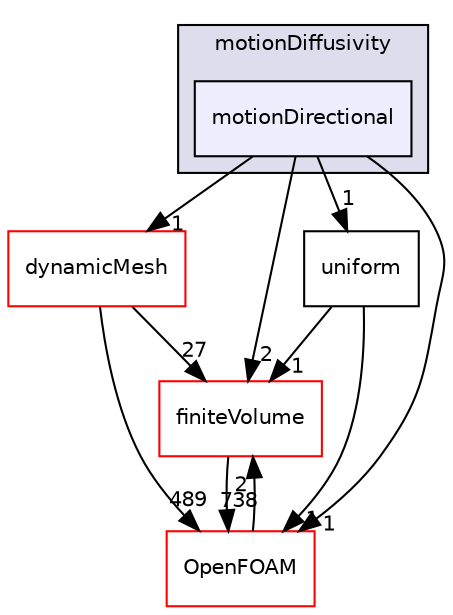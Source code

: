 digraph "src/fvMotionSolver/motionDiffusivity/motionDirectional" {
  bgcolor=transparent;
  compound=true
  node [ fontsize="10", fontname="Helvetica"];
  edge [ labelfontsize="10", labelfontname="Helvetica"];
  subgraph clusterdir_8ab94aa558c9b87721da8bbf3fb9229e {
    graph [ bgcolor="#ddddee", pencolor="black", label="motionDiffusivity" fontname="Helvetica", fontsize="10", URL="dir_8ab94aa558c9b87721da8bbf3fb9229e.html"]
  dir_0c0cb7ac47f3c9cd2535cd5f3aeaf71f [shape=box, label="motionDirectional", style="filled", fillcolor="#eeeeff", pencolor="black", URL="dir_0c0cb7ac47f3c9cd2535cd5f3aeaf71f.html"];
  }
  dir_9bd15774b555cf7259a6fa18f99fe99b [shape=box label="finiteVolume" color="red" URL="dir_9bd15774b555cf7259a6fa18f99fe99b.html"];
  dir_63742796c427c97a292c80f7db71da36 [shape=box label="dynamicMesh" color="red" URL="dir_63742796c427c97a292c80f7db71da36.html"];
  dir_c5473ff19b20e6ec4dfe5c310b3778a8 [shape=box label="OpenFOAM" color="red" URL="dir_c5473ff19b20e6ec4dfe5c310b3778a8.html"];
  dir_9ab4f326e917527a728683b764a3ad42 [shape=box label="uniform" URL="dir_9ab4f326e917527a728683b764a3ad42.html"];
  dir_9bd15774b555cf7259a6fa18f99fe99b->dir_c5473ff19b20e6ec4dfe5c310b3778a8 [headlabel="738", labeldistance=1.5 headhref="dir_000898_001898.html"];
  dir_63742796c427c97a292c80f7db71da36->dir_9bd15774b555cf7259a6fa18f99fe99b [headlabel="27", labeldistance=1.5 headhref="dir_000803_000898.html"];
  dir_63742796c427c97a292c80f7db71da36->dir_c5473ff19b20e6ec4dfe5c310b3778a8 [headlabel="489", labeldistance=1.5 headhref="dir_000803_001898.html"];
  dir_c5473ff19b20e6ec4dfe5c310b3778a8->dir_9bd15774b555cf7259a6fa18f99fe99b [headlabel="2", labeldistance=1.5 headhref="dir_001898_000898.html"];
  dir_0c0cb7ac47f3c9cd2535cd5f3aeaf71f->dir_9bd15774b555cf7259a6fa18f99fe99b [headlabel="2", labeldistance=1.5 headhref="dir_001305_000898.html"];
  dir_0c0cb7ac47f3c9cd2535cd5f3aeaf71f->dir_63742796c427c97a292c80f7db71da36 [headlabel="1", labeldistance=1.5 headhref="dir_001305_000803.html"];
  dir_0c0cb7ac47f3c9cd2535cd5f3aeaf71f->dir_c5473ff19b20e6ec4dfe5c310b3778a8 [headlabel="1", labeldistance=1.5 headhref="dir_001305_001898.html"];
  dir_0c0cb7ac47f3c9cd2535cd5f3aeaf71f->dir_9ab4f326e917527a728683b764a3ad42 [headlabel="1", labeldistance=1.5 headhref="dir_001305_001306.html"];
  dir_9ab4f326e917527a728683b764a3ad42->dir_9bd15774b555cf7259a6fa18f99fe99b [headlabel="1", labeldistance=1.5 headhref="dir_001306_000898.html"];
  dir_9ab4f326e917527a728683b764a3ad42->dir_c5473ff19b20e6ec4dfe5c310b3778a8 [headlabel="1", labeldistance=1.5 headhref="dir_001306_001898.html"];
}
